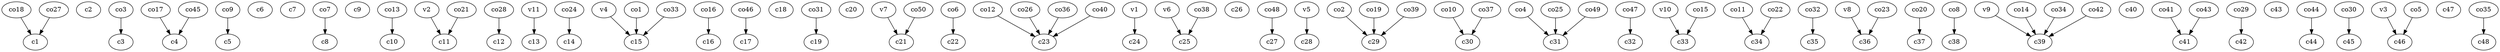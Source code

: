 strict digraph  {
c1;
c2;
c3;
c4;
c5;
c6;
c7;
c8;
c9;
c10;
c11;
c12;
c13;
c14;
c15;
c16;
c17;
c18;
c19;
c20;
c21;
c22;
c23;
c24;
c25;
c26;
c27;
c28;
c29;
c30;
c31;
c32;
c33;
c34;
c35;
c36;
c37;
c38;
c39;
c40;
c41;
c42;
c43;
c44;
c45;
c46;
c47;
c48;
v1;
v2;
v3;
v4;
v5;
v6;
v7;
v8;
v9;
v10;
v11;
co1;
co2;
co3;
co4;
co5;
co6;
co7;
co8;
co9;
co10;
co11;
co12;
co13;
co14;
co15;
co16;
co17;
co18;
co19;
co20;
co21;
co22;
co23;
co24;
co25;
co26;
co27;
co28;
co29;
co30;
co31;
co32;
co33;
co34;
co35;
co36;
co37;
co38;
co39;
co40;
co41;
co42;
co43;
co44;
co45;
co46;
co47;
co48;
co49;
co50;
v1 -> c24  [weight=1];
v2 -> c11  [weight=1];
v3 -> c46  [weight=1];
v4 -> c15  [weight=1];
v5 -> c28  [weight=1];
v6 -> c25  [weight=1];
v7 -> c21  [weight=1];
v8 -> c36  [weight=1];
v9 -> c39  [weight=1];
v10 -> c33  [weight=1];
v11 -> c13  [weight=1];
co1 -> c15  [weight=1];
co2 -> c29  [weight=1];
co3 -> c3  [weight=1];
co4 -> c31  [weight=1];
co5 -> c46  [weight=1];
co6 -> c22  [weight=1];
co7 -> c8  [weight=1];
co8 -> c38  [weight=1];
co9 -> c5  [weight=1];
co10 -> c30  [weight=1];
co11 -> c34  [weight=1];
co12 -> c23  [weight=1];
co13 -> c10  [weight=1];
co14 -> c39  [weight=1];
co15 -> c33  [weight=1];
co16 -> c16  [weight=1];
co17 -> c4  [weight=1];
co18 -> c1  [weight=1];
co19 -> c29  [weight=1];
co20 -> c37  [weight=1];
co21 -> c11  [weight=1];
co22 -> c34  [weight=1];
co23 -> c36  [weight=1];
co24 -> c14  [weight=1];
co25 -> c31  [weight=1];
co26 -> c23  [weight=1];
co27 -> c1  [weight=1];
co28 -> c12  [weight=1];
co29 -> c42  [weight=1];
co30 -> c45  [weight=1];
co31 -> c19  [weight=1];
co32 -> c35  [weight=1];
co33 -> c15  [weight=1];
co34 -> c39  [weight=1];
co35 -> c48  [weight=1];
co36 -> c23  [weight=1];
co37 -> c30  [weight=1];
co38 -> c25  [weight=1];
co39 -> c29  [weight=1];
co40 -> c23  [weight=1];
co41 -> c41  [weight=1];
co42 -> c39  [weight=1];
co43 -> c41  [weight=1];
co44 -> c44  [weight=1];
co45 -> c4  [weight=1];
co46 -> c17  [weight=1];
co47 -> c32  [weight=1];
co48 -> c27  [weight=1];
co49 -> c31  [weight=1];
co50 -> c21  [weight=1];
}
